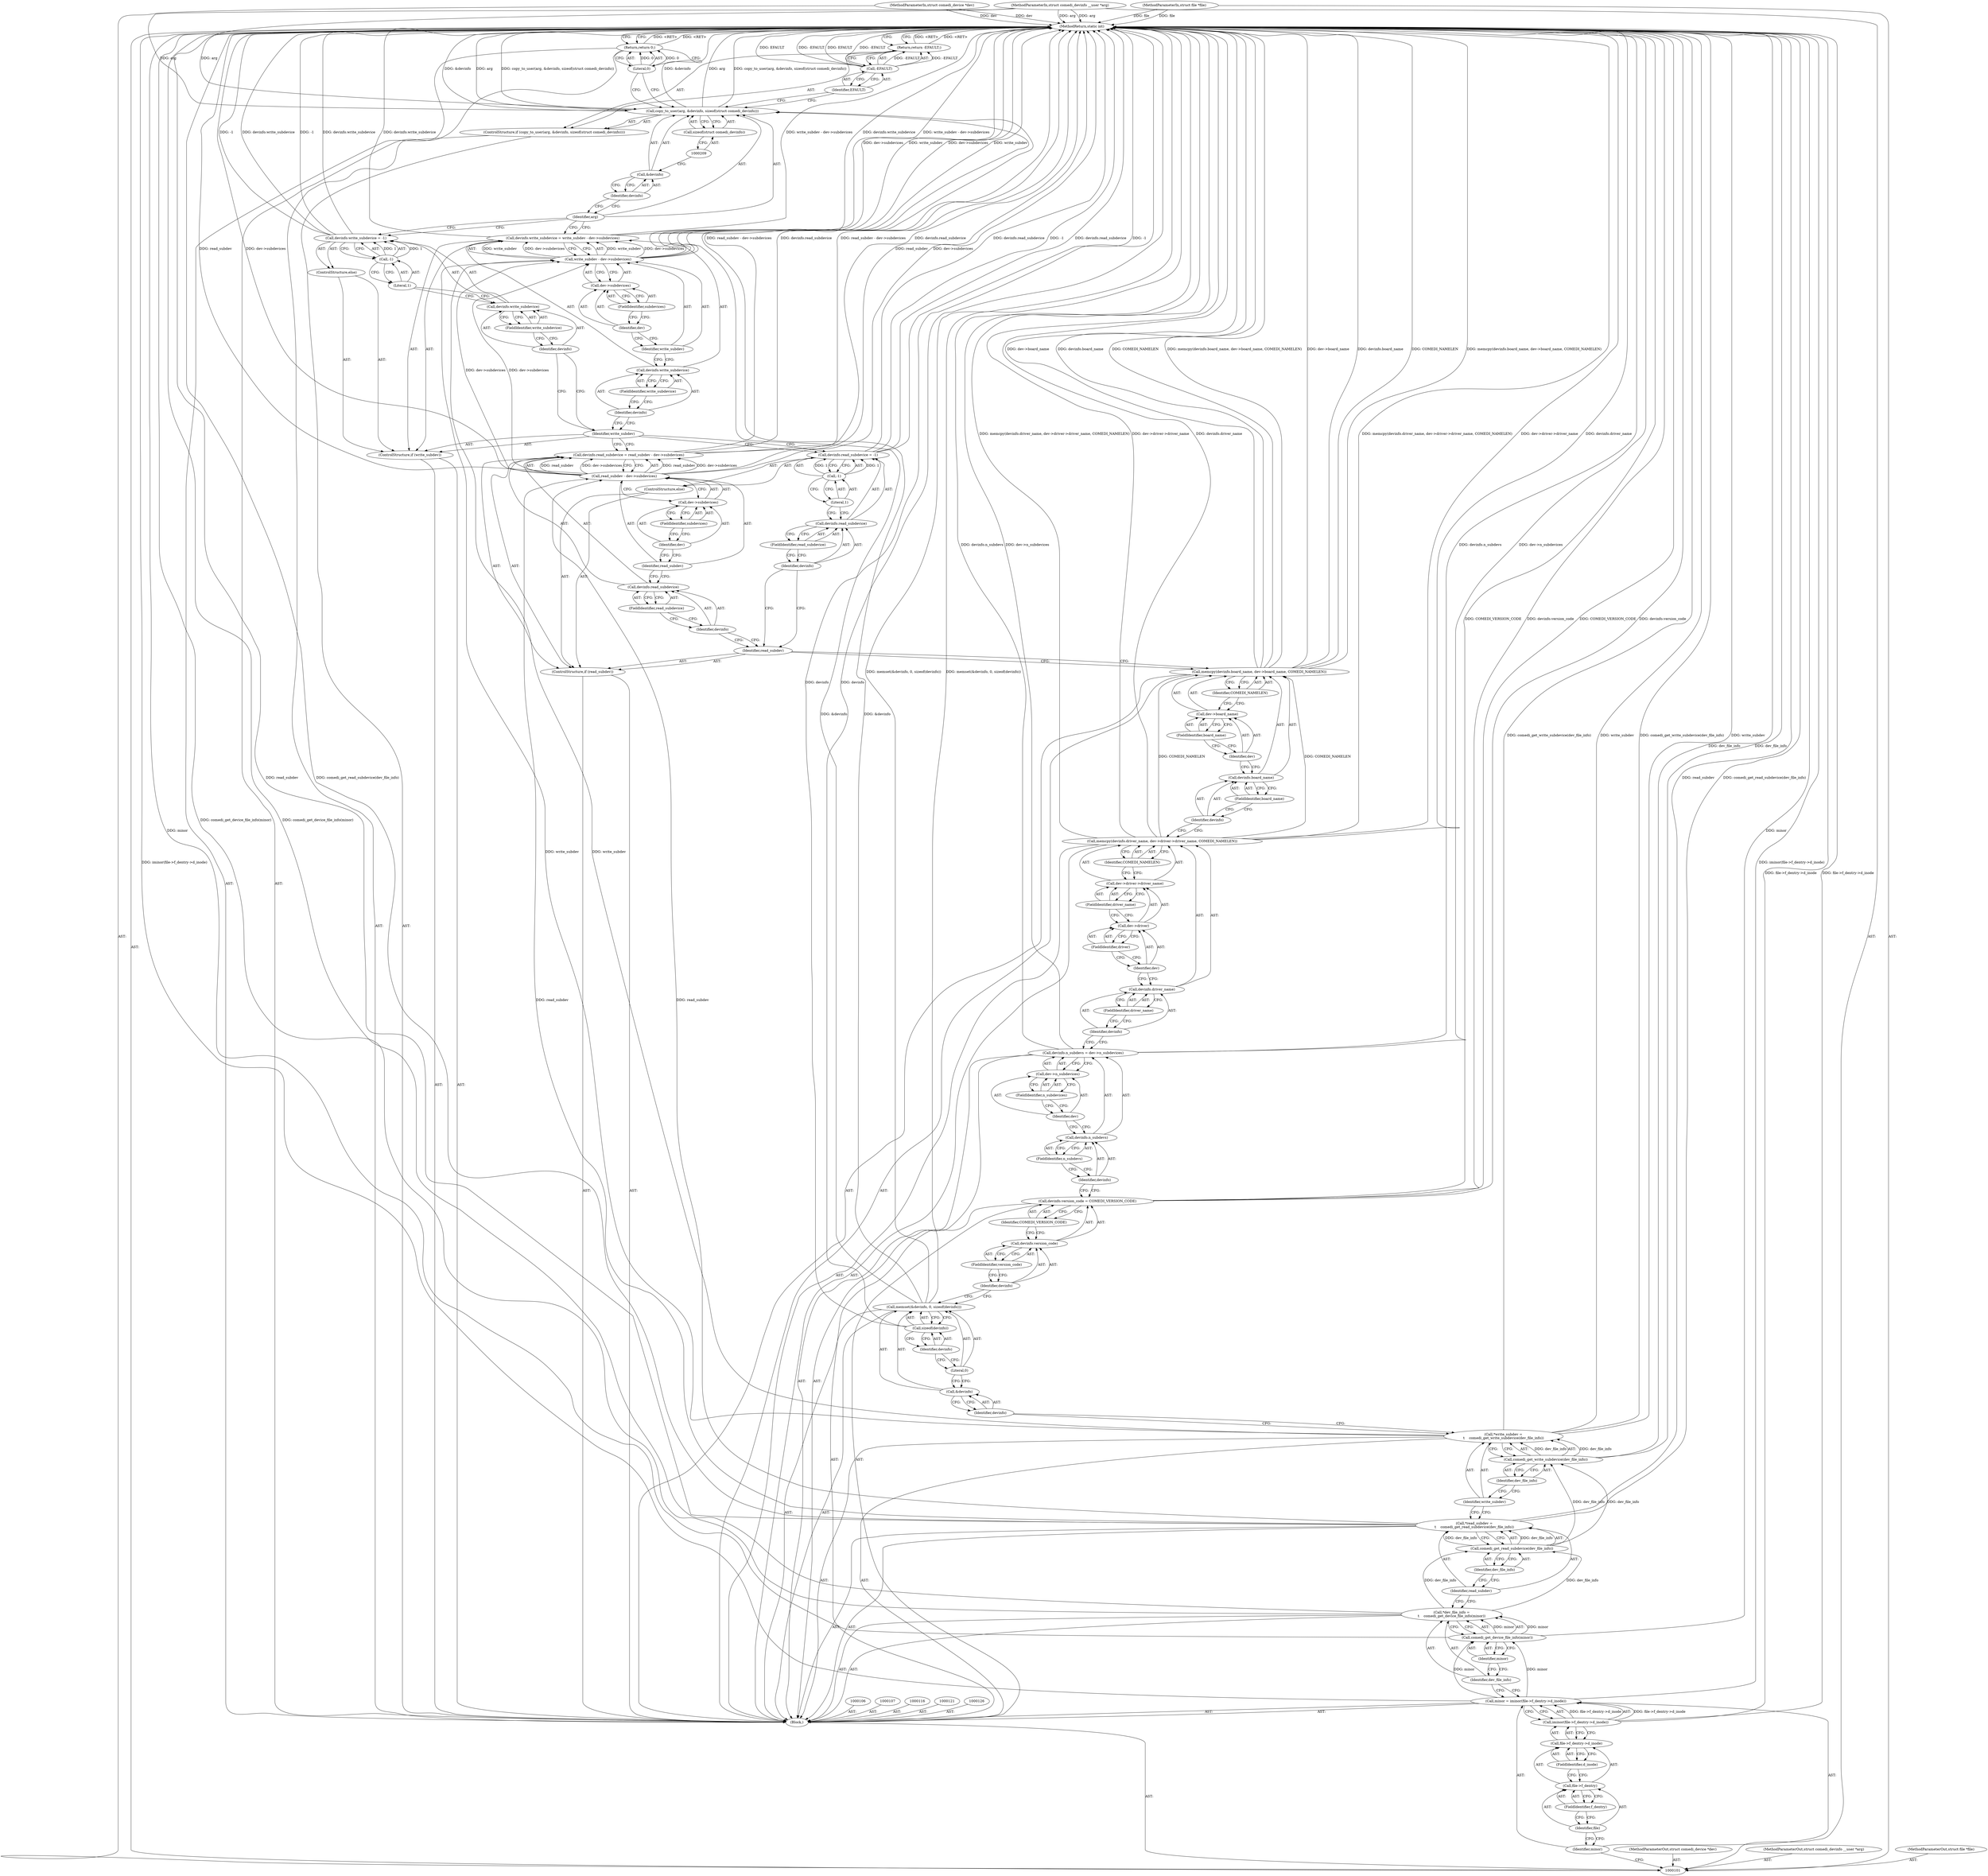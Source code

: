 digraph "1_linux_819cbb120eaec7e014e5abd029260db1ca8c5735" {
"1000215" [label="(MethodReturn,static int)"];
"1000102" [label="(MethodParameterIn,struct comedi_device *dev)"];
"1000294" [label="(MethodParameterOut,struct comedi_device *dev)"];
"1000125" [label="(Identifier,dev_file_info)"];
"1000124" [label="(Call,comedi_get_read_subdevice(dev_file_info))"];
"1000127" [label="(Call,*write_subdev =\n\t    comedi_get_write_subdevice(dev_file_info))"];
"1000128" [label="(Identifier,write_subdev)"];
"1000130" [label="(Identifier,dev_file_info)"];
"1000129" [label="(Call,comedi_get_write_subdevice(dev_file_info))"];
"1000131" [label="(Call,memset(&devinfo, 0, sizeof(devinfo)))"];
"1000134" [label="(Literal,0)"];
"1000135" [label="(Call,sizeof(devinfo))"];
"1000136" [label="(Identifier,devinfo)"];
"1000132" [label="(Call,&devinfo)"];
"1000133" [label="(Identifier,devinfo)"];
"1000140" [label="(FieldIdentifier,version_code)"];
"1000137" [label="(Call,devinfo.version_code = COMEDI_VERSION_CODE)"];
"1000138" [label="(Call,devinfo.version_code)"];
"1000139" [label="(Identifier,devinfo)"];
"1000141" [label="(Identifier,COMEDI_VERSION_CODE)"];
"1000145" [label="(FieldIdentifier,n_subdevs)"];
"1000142" [label="(Call,devinfo.n_subdevs = dev->n_subdevices)"];
"1000143" [label="(Call,devinfo.n_subdevs)"];
"1000144" [label="(Identifier,devinfo)"];
"1000146" [label="(Call,dev->n_subdevices)"];
"1000147" [label="(Identifier,dev)"];
"1000148" [label="(FieldIdentifier,n_subdevices)"];
"1000149" [label="(Call,memcpy(devinfo.driver_name, dev->driver->driver_name, COMEDI_NAMELEN))"];
"1000152" [label="(FieldIdentifier,driver_name)"];
"1000153" [label="(Call,dev->driver->driver_name)"];
"1000154" [label="(Call,dev->driver)"];
"1000155" [label="(Identifier,dev)"];
"1000156" [label="(FieldIdentifier,driver)"];
"1000157" [label="(FieldIdentifier,driver_name)"];
"1000158" [label="(Identifier,COMEDI_NAMELEN)"];
"1000150" [label="(Call,devinfo.driver_name)"];
"1000151" [label="(Identifier,devinfo)"];
"1000103" [label="(MethodParameterIn,struct comedi_devinfo __user *arg)"];
"1000295" [label="(MethodParameterOut,struct comedi_devinfo __user *arg)"];
"1000159" [label="(Call,memcpy(devinfo.board_name, dev->board_name, COMEDI_NAMELEN))"];
"1000162" [label="(FieldIdentifier,board_name)"];
"1000163" [label="(Call,dev->board_name)"];
"1000164" [label="(Identifier,dev)"];
"1000165" [label="(FieldIdentifier,board_name)"];
"1000166" [label="(Identifier,COMEDI_NAMELEN)"];
"1000160" [label="(Call,devinfo.board_name)"];
"1000161" [label="(Identifier,devinfo)"];
"1000167" [label="(ControlStructure,if (read_subdev))"];
"1000168" [label="(Identifier,read_subdev)"];
"1000172" [label="(FieldIdentifier,read_subdevice)"];
"1000173" [label="(Call,read_subdev - dev->subdevices)"];
"1000174" [label="(Identifier,read_subdev)"];
"1000169" [label="(Call,devinfo.read_subdevice = read_subdev - dev->subdevices)"];
"1000170" [label="(Call,devinfo.read_subdevice)"];
"1000171" [label="(Identifier,devinfo)"];
"1000175" [label="(Call,dev->subdevices)"];
"1000176" [label="(Identifier,dev)"];
"1000177" [label="(FieldIdentifier,subdevices)"];
"1000178" [label="(ControlStructure,else)"];
"1000182" [label="(FieldIdentifier,read_subdevice)"];
"1000179" [label="(Call,devinfo.read_subdevice = -1)"];
"1000180" [label="(Call,devinfo.read_subdevice)"];
"1000181" [label="(Identifier,devinfo)"];
"1000183" [label="(Call,-1)"];
"1000184" [label="(Literal,1)"];
"1000185" [label="(ControlStructure,if (write_subdev))"];
"1000186" [label="(Identifier,write_subdev)"];
"1000190" [label="(FieldIdentifier,write_subdevice)"];
"1000187" [label="(Call,devinfo.write_subdevice = write_subdev - dev->subdevices)"];
"1000188" [label="(Call,devinfo.write_subdevice)"];
"1000189" [label="(Identifier,devinfo)"];
"1000191" [label="(Call,write_subdev - dev->subdevices)"];
"1000192" [label="(Identifier,write_subdev)"];
"1000193" [label="(Call,dev->subdevices)"];
"1000194" [label="(Identifier,dev)"];
"1000195" [label="(FieldIdentifier,subdevices)"];
"1000196" [label="(ControlStructure,else)"];
"1000104" [label="(MethodParameterIn,struct file *file)"];
"1000296" [label="(MethodParameterOut,struct file *file)"];
"1000200" [label="(FieldIdentifier,write_subdevice)"];
"1000197" [label="(Call,devinfo.write_subdevice = -1)"];
"1000198" [label="(Call,devinfo.write_subdevice)"];
"1000199" [label="(Identifier,devinfo)"];
"1000201" [label="(Call,-1)"];
"1000202" [label="(Literal,1)"];
"1000203" [label="(ControlStructure,if (copy_to_user(arg, &devinfo, sizeof(struct comedi_devinfo))))"];
"1000205" [label="(Identifier,arg)"];
"1000206" [label="(Call,&devinfo)"];
"1000207" [label="(Identifier,devinfo)"];
"1000208" [label="(Call,sizeof(struct comedi_devinfo))"];
"1000204" [label="(Call,copy_to_user(arg, &devinfo, sizeof(struct comedi_devinfo)))"];
"1000212" [label="(Identifier,EFAULT)"];
"1000210" [label="(Return,return -EFAULT;)"];
"1000211" [label="(Call,-EFAULT)"];
"1000213" [label="(Return,return 0;)"];
"1000214" [label="(Literal,0)"];
"1000105" [label="(Block,)"];
"1000108" [label="(Call,minor = iminor(file->f_dentry->d_inode))"];
"1000109" [label="(Identifier,minor)"];
"1000110" [label="(Call,iminor(file->f_dentry->d_inode))"];
"1000111" [label="(Call,file->f_dentry->d_inode)"];
"1000112" [label="(Call,file->f_dentry)"];
"1000113" [label="(Identifier,file)"];
"1000114" [label="(FieldIdentifier,f_dentry)"];
"1000115" [label="(FieldIdentifier,d_inode)"];
"1000117" [label="(Call,*dev_file_info =\n\t    comedi_get_device_file_info(minor))"];
"1000118" [label="(Identifier,dev_file_info)"];
"1000120" [label="(Identifier,minor)"];
"1000119" [label="(Call,comedi_get_device_file_info(minor))"];
"1000122" [label="(Call,*read_subdev =\n\t    comedi_get_read_subdevice(dev_file_info))"];
"1000123" [label="(Identifier,read_subdev)"];
"1000215" -> "1000101"  [label="AST: "];
"1000215" -> "1000210"  [label="CFG: "];
"1000215" -> "1000213"  [label="CFG: "];
"1000210" -> "1000215"  [label="DDG: <RET>"];
"1000213" -> "1000215"  [label="DDG: <RET>"];
"1000129" -> "1000215"  [label="DDG: dev_file_info"];
"1000197" -> "1000215"  [label="DDG: -1"];
"1000197" -> "1000215"  [label="DDG: devinfo.write_subdevice"];
"1000159" -> "1000215"  [label="DDG: devinfo.board_name"];
"1000159" -> "1000215"  [label="DDG: COMEDI_NAMELEN"];
"1000159" -> "1000215"  [label="DDG: memcpy(devinfo.board_name, dev->board_name, COMEDI_NAMELEN)"];
"1000159" -> "1000215"  [label="DDG: dev->board_name"];
"1000102" -> "1000215"  [label="DDG: dev"];
"1000211" -> "1000215"  [label="DDG: EFAULT"];
"1000211" -> "1000215"  [label="DDG: -EFAULT"];
"1000187" -> "1000215"  [label="DDG: devinfo.write_subdevice"];
"1000187" -> "1000215"  [label="DDG: write_subdev - dev->subdevices"];
"1000104" -> "1000215"  [label="DDG: file"];
"1000204" -> "1000215"  [label="DDG: &devinfo"];
"1000204" -> "1000215"  [label="DDG: arg"];
"1000204" -> "1000215"  [label="DDG: copy_to_user(arg, &devinfo, sizeof(struct comedi_devinfo))"];
"1000122" -> "1000215"  [label="DDG: read_subdev"];
"1000122" -> "1000215"  [label="DDG: comedi_get_read_subdevice(dev_file_info)"];
"1000137" -> "1000215"  [label="DDG: COMEDI_VERSION_CODE"];
"1000137" -> "1000215"  [label="DDG: devinfo.version_code"];
"1000127" -> "1000215"  [label="DDG: comedi_get_write_subdevice(dev_file_info)"];
"1000127" -> "1000215"  [label="DDG: write_subdev"];
"1000103" -> "1000215"  [label="DDG: arg"];
"1000179" -> "1000215"  [label="DDG: devinfo.read_subdevice"];
"1000179" -> "1000215"  [label="DDG: -1"];
"1000149" -> "1000215"  [label="DDG: memcpy(devinfo.driver_name, dev->driver->driver_name, COMEDI_NAMELEN)"];
"1000149" -> "1000215"  [label="DDG: dev->driver->driver_name"];
"1000149" -> "1000215"  [label="DDG: devinfo.driver_name"];
"1000191" -> "1000215"  [label="DDG: dev->subdevices"];
"1000191" -> "1000215"  [label="DDG: write_subdev"];
"1000108" -> "1000215"  [label="DDG: iminor(file->f_dentry->d_inode)"];
"1000119" -> "1000215"  [label="DDG: minor"];
"1000169" -> "1000215"  [label="DDG: read_subdev - dev->subdevices"];
"1000169" -> "1000215"  [label="DDG: devinfo.read_subdevice"];
"1000142" -> "1000215"  [label="DDG: devinfo.n_subdevs"];
"1000142" -> "1000215"  [label="DDG: dev->n_subdevices"];
"1000135" -> "1000215"  [label="DDG: devinfo"];
"1000117" -> "1000215"  [label="DDG: comedi_get_device_file_info(minor)"];
"1000110" -> "1000215"  [label="DDG: file->f_dentry->d_inode"];
"1000173" -> "1000215"  [label="DDG: read_subdev"];
"1000173" -> "1000215"  [label="DDG: dev->subdevices"];
"1000131" -> "1000215"  [label="DDG: memset(&devinfo, 0, sizeof(devinfo))"];
"1000102" -> "1000101"  [label="AST: "];
"1000102" -> "1000215"  [label="DDG: dev"];
"1000294" -> "1000101"  [label="AST: "];
"1000125" -> "1000124"  [label="AST: "];
"1000125" -> "1000123"  [label="CFG: "];
"1000124" -> "1000125"  [label="CFG: "];
"1000124" -> "1000122"  [label="AST: "];
"1000124" -> "1000125"  [label="CFG: "];
"1000125" -> "1000124"  [label="AST: "];
"1000122" -> "1000124"  [label="CFG: "];
"1000124" -> "1000122"  [label="DDG: dev_file_info"];
"1000117" -> "1000124"  [label="DDG: dev_file_info"];
"1000124" -> "1000129"  [label="DDG: dev_file_info"];
"1000127" -> "1000105"  [label="AST: "];
"1000127" -> "1000129"  [label="CFG: "];
"1000128" -> "1000127"  [label="AST: "];
"1000129" -> "1000127"  [label="AST: "];
"1000133" -> "1000127"  [label="CFG: "];
"1000127" -> "1000215"  [label="DDG: comedi_get_write_subdevice(dev_file_info)"];
"1000127" -> "1000215"  [label="DDG: write_subdev"];
"1000129" -> "1000127"  [label="DDG: dev_file_info"];
"1000127" -> "1000191"  [label="DDG: write_subdev"];
"1000128" -> "1000127"  [label="AST: "];
"1000128" -> "1000122"  [label="CFG: "];
"1000130" -> "1000128"  [label="CFG: "];
"1000130" -> "1000129"  [label="AST: "];
"1000130" -> "1000128"  [label="CFG: "];
"1000129" -> "1000130"  [label="CFG: "];
"1000129" -> "1000127"  [label="AST: "];
"1000129" -> "1000130"  [label="CFG: "];
"1000130" -> "1000129"  [label="AST: "];
"1000127" -> "1000129"  [label="CFG: "];
"1000129" -> "1000215"  [label="DDG: dev_file_info"];
"1000129" -> "1000127"  [label="DDG: dev_file_info"];
"1000124" -> "1000129"  [label="DDG: dev_file_info"];
"1000131" -> "1000105"  [label="AST: "];
"1000131" -> "1000135"  [label="CFG: "];
"1000132" -> "1000131"  [label="AST: "];
"1000134" -> "1000131"  [label="AST: "];
"1000135" -> "1000131"  [label="AST: "];
"1000139" -> "1000131"  [label="CFG: "];
"1000131" -> "1000215"  [label="DDG: memset(&devinfo, 0, sizeof(devinfo))"];
"1000131" -> "1000204"  [label="DDG: &devinfo"];
"1000134" -> "1000131"  [label="AST: "];
"1000134" -> "1000132"  [label="CFG: "];
"1000136" -> "1000134"  [label="CFG: "];
"1000135" -> "1000131"  [label="AST: "];
"1000135" -> "1000136"  [label="CFG: "];
"1000136" -> "1000135"  [label="AST: "];
"1000131" -> "1000135"  [label="CFG: "];
"1000135" -> "1000215"  [label="DDG: devinfo"];
"1000136" -> "1000135"  [label="AST: "];
"1000136" -> "1000134"  [label="CFG: "];
"1000135" -> "1000136"  [label="CFG: "];
"1000132" -> "1000131"  [label="AST: "];
"1000132" -> "1000133"  [label="CFG: "];
"1000133" -> "1000132"  [label="AST: "];
"1000134" -> "1000132"  [label="CFG: "];
"1000133" -> "1000132"  [label="AST: "];
"1000133" -> "1000127"  [label="CFG: "];
"1000132" -> "1000133"  [label="CFG: "];
"1000140" -> "1000138"  [label="AST: "];
"1000140" -> "1000139"  [label="CFG: "];
"1000138" -> "1000140"  [label="CFG: "];
"1000137" -> "1000105"  [label="AST: "];
"1000137" -> "1000141"  [label="CFG: "];
"1000138" -> "1000137"  [label="AST: "];
"1000141" -> "1000137"  [label="AST: "];
"1000144" -> "1000137"  [label="CFG: "];
"1000137" -> "1000215"  [label="DDG: COMEDI_VERSION_CODE"];
"1000137" -> "1000215"  [label="DDG: devinfo.version_code"];
"1000138" -> "1000137"  [label="AST: "];
"1000138" -> "1000140"  [label="CFG: "];
"1000139" -> "1000138"  [label="AST: "];
"1000140" -> "1000138"  [label="AST: "];
"1000141" -> "1000138"  [label="CFG: "];
"1000139" -> "1000138"  [label="AST: "];
"1000139" -> "1000131"  [label="CFG: "];
"1000140" -> "1000139"  [label="CFG: "];
"1000141" -> "1000137"  [label="AST: "];
"1000141" -> "1000138"  [label="CFG: "];
"1000137" -> "1000141"  [label="CFG: "];
"1000145" -> "1000143"  [label="AST: "];
"1000145" -> "1000144"  [label="CFG: "];
"1000143" -> "1000145"  [label="CFG: "];
"1000142" -> "1000105"  [label="AST: "];
"1000142" -> "1000146"  [label="CFG: "];
"1000143" -> "1000142"  [label="AST: "];
"1000146" -> "1000142"  [label="AST: "];
"1000151" -> "1000142"  [label="CFG: "];
"1000142" -> "1000215"  [label="DDG: devinfo.n_subdevs"];
"1000142" -> "1000215"  [label="DDG: dev->n_subdevices"];
"1000143" -> "1000142"  [label="AST: "];
"1000143" -> "1000145"  [label="CFG: "];
"1000144" -> "1000143"  [label="AST: "];
"1000145" -> "1000143"  [label="AST: "];
"1000147" -> "1000143"  [label="CFG: "];
"1000144" -> "1000143"  [label="AST: "];
"1000144" -> "1000137"  [label="CFG: "];
"1000145" -> "1000144"  [label="CFG: "];
"1000146" -> "1000142"  [label="AST: "];
"1000146" -> "1000148"  [label="CFG: "];
"1000147" -> "1000146"  [label="AST: "];
"1000148" -> "1000146"  [label="AST: "];
"1000142" -> "1000146"  [label="CFG: "];
"1000147" -> "1000146"  [label="AST: "];
"1000147" -> "1000143"  [label="CFG: "];
"1000148" -> "1000147"  [label="CFG: "];
"1000148" -> "1000146"  [label="AST: "];
"1000148" -> "1000147"  [label="CFG: "];
"1000146" -> "1000148"  [label="CFG: "];
"1000149" -> "1000105"  [label="AST: "];
"1000149" -> "1000158"  [label="CFG: "];
"1000150" -> "1000149"  [label="AST: "];
"1000153" -> "1000149"  [label="AST: "];
"1000158" -> "1000149"  [label="AST: "];
"1000161" -> "1000149"  [label="CFG: "];
"1000149" -> "1000215"  [label="DDG: memcpy(devinfo.driver_name, dev->driver->driver_name, COMEDI_NAMELEN)"];
"1000149" -> "1000215"  [label="DDG: dev->driver->driver_name"];
"1000149" -> "1000215"  [label="DDG: devinfo.driver_name"];
"1000149" -> "1000159"  [label="DDG: COMEDI_NAMELEN"];
"1000152" -> "1000150"  [label="AST: "];
"1000152" -> "1000151"  [label="CFG: "];
"1000150" -> "1000152"  [label="CFG: "];
"1000153" -> "1000149"  [label="AST: "];
"1000153" -> "1000157"  [label="CFG: "];
"1000154" -> "1000153"  [label="AST: "];
"1000157" -> "1000153"  [label="AST: "];
"1000158" -> "1000153"  [label="CFG: "];
"1000154" -> "1000153"  [label="AST: "];
"1000154" -> "1000156"  [label="CFG: "];
"1000155" -> "1000154"  [label="AST: "];
"1000156" -> "1000154"  [label="AST: "];
"1000157" -> "1000154"  [label="CFG: "];
"1000155" -> "1000154"  [label="AST: "];
"1000155" -> "1000150"  [label="CFG: "];
"1000156" -> "1000155"  [label="CFG: "];
"1000156" -> "1000154"  [label="AST: "];
"1000156" -> "1000155"  [label="CFG: "];
"1000154" -> "1000156"  [label="CFG: "];
"1000157" -> "1000153"  [label="AST: "];
"1000157" -> "1000154"  [label="CFG: "];
"1000153" -> "1000157"  [label="CFG: "];
"1000158" -> "1000149"  [label="AST: "];
"1000158" -> "1000153"  [label="CFG: "];
"1000149" -> "1000158"  [label="CFG: "];
"1000150" -> "1000149"  [label="AST: "];
"1000150" -> "1000152"  [label="CFG: "];
"1000151" -> "1000150"  [label="AST: "];
"1000152" -> "1000150"  [label="AST: "];
"1000155" -> "1000150"  [label="CFG: "];
"1000151" -> "1000150"  [label="AST: "];
"1000151" -> "1000142"  [label="CFG: "];
"1000152" -> "1000151"  [label="CFG: "];
"1000103" -> "1000101"  [label="AST: "];
"1000103" -> "1000215"  [label="DDG: arg"];
"1000103" -> "1000204"  [label="DDG: arg"];
"1000295" -> "1000101"  [label="AST: "];
"1000159" -> "1000105"  [label="AST: "];
"1000159" -> "1000166"  [label="CFG: "];
"1000160" -> "1000159"  [label="AST: "];
"1000163" -> "1000159"  [label="AST: "];
"1000166" -> "1000159"  [label="AST: "];
"1000168" -> "1000159"  [label="CFG: "];
"1000159" -> "1000215"  [label="DDG: devinfo.board_name"];
"1000159" -> "1000215"  [label="DDG: COMEDI_NAMELEN"];
"1000159" -> "1000215"  [label="DDG: memcpy(devinfo.board_name, dev->board_name, COMEDI_NAMELEN)"];
"1000159" -> "1000215"  [label="DDG: dev->board_name"];
"1000149" -> "1000159"  [label="DDG: COMEDI_NAMELEN"];
"1000162" -> "1000160"  [label="AST: "];
"1000162" -> "1000161"  [label="CFG: "];
"1000160" -> "1000162"  [label="CFG: "];
"1000163" -> "1000159"  [label="AST: "];
"1000163" -> "1000165"  [label="CFG: "];
"1000164" -> "1000163"  [label="AST: "];
"1000165" -> "1000163"  [label="AST: "];
"1000166" -> "1000163"  [label="CFG: "];
"1000164" -> "1000163"  [label="AST: "];
"1000164" -> "1000160"  [label="CFG: "];
"1000165" -> "1000164"  [label="CFG: "];
"1000165" -> "1000163"  [label="AST: "];
"1000165" -> "1000164"  [label="CFG: "];
"1000163" -> "1000165"  [label="CFG: "];
"1000166" -> "1000159"  [label="AST: "];
"1000166" -> "1000163"  [label="CFG: "];
"1000159" -> "1000166"  [label="CFG: "];
"1000160" -> "1000159"  [label="AST: "];
"1000160" -> "1000162"  [label="CFG: "];
"1000161" -> "1000160"  [label="AST: "];
"1000162" -> "1000160"  [label="AST: "];
"1000164" -> "1000160"  [label="CFG: "];
"1000161" -> "1000160"  [label="AST: "];
"1000161" -> "1000149"  [label="CFG: "];
"1000162" -> "1000161"  [label="CFG: "];
"1000167" -> "1000105"  [label="AST: "];
"1000168" -> "1000167"  [label="AST: "];
"1000169" -> "1000167"  [label="AST: "];
"1000178" -> "1000167"  [label="AST: "];
"1000168" -> "1000167"  [label="AST: "];
"1000168" -> "1000159"  [label="CFG: "];
"1000171" -> "1000168"  [label="CFG: "];
"1000181" -> "1000168"  [label="CFG: "];
"1000172" -> "1000170"  [label="AST: "];
"1000172" -> "1000171"  [label="CFG: "];
"1000170" -> "1000172"  [label="CFG: "];
"1000173" -> "1000169"  [label="AST: "];
"1000173" -> "1000175"  [label="CFG: "];
"1000174" -> "1000173"  [label="AST: "];
"1000175" -> "1000173"  [label="AST: "];
"1000169" -> "1000173"  [label="CFG: "];
"1000173" -> "1000215"  [label="DDG: read_subdev"];
"1000173" -> "1000215"  [label="DDG: dev->subdevices"];
"1000173" -> "1000169"  [label="DDG: read_subdev"];
"1000173" -> "1000169"  [label="DDG: dev->subdevices"];
"1000122" -> "1000173"  [label="DDG: read_subdev"];
"1000173" -> "1000191"  [label="DDG: dev->subdevices"];
"1000174" -> "1000173"  [label="AST: "];
"1000174" -> "1000170"  [label="CFG: "];
"1000176" -> "1000174"  [label="CFG: "];
"1000169" -> "1000167"  [label="AST: "];
"1000169" -> "1000173"  [label="CFG: "];
"1000170" -> "1000169"  [label="AST: "];
"1000173" -> "1000169"  [label="AST: "];
"1000186" -> "1000169"  [label="CFG: "];
"1000169" -> "1000215"  [label="DDG: read_subdev - dev->subdevices"];
"1000169" -> "1000215"  [label="DDG: devinfo.read_subdevice"];
"1000173" -> "1000169"  [label="DDG: read_subdev"];
"1000173" -> "1000169"  [label="DDG: dev->subdevices"];
"1000170" -> "1000169"  [label="AST: "];
"1000170" -> "1000172"  [label="CFG: "];
"1000171" -> "1000170"  [label="AST: "];
"1000172" -> "1000170"  [label="AST: "];
"1000174" -> "1000170"  [label="CFG: "];
"1000171" -> "1000170"  [label="AST: "];
"1000171" -> "1000168"  [label="CFG: "];
"1000172" -> "1000171"  [label="CFG: "];
"1000175" -> "1000173"  [label="AST: "];
"1000175" -> "1000177"  [label="CFG: "];
"1000176" -> "1000175"  [label="AST: "];
"1000177" -> "1000175"  [label="AST: "];
"1000173" -> "1000175"  [label="CFG: "];
"1000176" -> "1000175"  [label="AST: "];
"1000176" -> "1000174"  [label="CFG: "];
"1000177" -> "1000176"  [label="CFG: "];
"1000177" -> "1000175"  [label="AST: "];
"1000177" -> "1000176"  [label="CFG: "];
"1000175" -> "1000177"  [label="CFG: "];
"1000178" -> "1000167"  [label="AST: "];
"1000179" -> "1000178"  [label="AST: "];
"1000182" -> "1000180"  [label="AST: "];
"1000182" -> "1000181"  [label="CFG: "];
"1000180" -> "1000182"  [label="CFG: "];
"1000179" -> "1000178"  [label="AST: "];
"1000179" -> "1000183"  [label="CFG: "];
"1000180" -> "1000179"  [label="AST: "];
"1000183" -> "1000179"  [label="AST: "];
"1000186" -> "1000179"  [label="CFG: "];
"1000179" -> "1000215"  [label="DDG: devinfo.read_subdevice"];
"1000179" -> "1000215"  [label="DDG: -1"];
"1000183" -> "1000179"  [label="DDG: 1"];
"1000180" -> "1000179"  [label="AST: "];
"1000180" -> "1000182"  [label="CFG: "];
"1000181" -> "1000180"  [label="AST: "];
"1000182" -> "1000180"  [label="AST: "];
"1000184" -> "1000180"  [label="CFG: "];
"1000181" -> "1000180"  [label="AST: "];
"1000181" -> "1000168"  [label="CFG: "];
"1000182" -> "1000181"  [label="CFG: "];
"1000183" -> "1000179"  [label="AST: "];
"1000183" -> "1000184"  [label="CFG: "];
"1000184" -> "1000183"  [label="AST: "];
"1000179" -> "1000183"  [label="CFG: "];
"1000183" -> "1000179"  [label="DDG: 1"];
"1000184" -> "1000183"  [label="AST: "];
"1000184" -> "1000180"  [label="CFG: "];
"1000183" -> "1000184"  [label="CFG: "];
"1000185" -> "1000105"  [label="AST: "];
"1000186" -> "1000185"  [label="AST: "];
"1000187" -> "1000185"  [label="AST: "];
"1000196" -> "1000185"  [label="AST: "];
"1000186" -> "1000185"  [label="AST: "];
"1000186" -> "1000169"  [label="CFG: "];
"1000186" -> "1000179"  [label="CFG: "];
"1000189" -> "1000186"  [label="CFG: "];
"1000199" -> "1000186"  [label="CFG: "];
"1000190" -> "1000188"  [label="AST: "];
"1000190" -> "1000189"  [label="CFG: "];
"1000188" -> "1000190"  [label="CFG: "];
"1000187" -> "1000185"  [label="AST: "];
"1000187" -> "1000191"  [label="CFG: "];
"1000188" -> "1000187"  [label="AST: "];
"1000191" -> "1000187"  [label="AST: "];
"1000205" -> "1000187"  [label="CFG: "];
"1000187" -> "1000215"  [label="DDG: devinfo.write_subdevice"];
"1000187" -> "1000215"  [label="DDG: write_subdev - dev->subdevices"];
"1000191" -> "1000187"  [label="DDG: write_subdev"];
"1000191" -> "1000187"  [label="DDG: dev->subdevices"];
"1000188" -> "1000187"  [label="AST: "];
"1000188" -> "1000190"  [label="CFG: "];
"1000189" -> "1000188"  [label="AST: "];
"1000190" -> "1000188"  [label="AST: "];
"1000192" -> "1000188"  [label="CFG: "];
"1000189" -> "1000188"  [label="AST: "];
"1000189" -> "1000186"  [label="CFG: "];
"1000190" -> "1000189"  [label="CFG: "];
"1000191" -> "1000187"  [label="AST: "];
"1000191" -> "1000193"  [label="CFG: "];
"1000192" -> "1000191"  [label="AST: "];
"1000193" -> "1000191"  [label="AST: "];
"1000187" -> "1000191"  [label="CFG: "];
"1000191" -> "1000215"  [label="DDG: dev->subdevices"];
"1000191" -> "1000215"  [label="DDG: write_subdev"];
"1000191" -> "1000187"  [label="DDG: write_subdev"];
"1000191" -> "1000187"  [label="DDG: dev->subdevices"];
"1000127" -> "1000191"  [label="DDG: write_subdev"];
"1000173" -> "1000191"  [label="DDG: dev->subdevices"];
"1000192" -> "1000191"  [label="AST: "];
"1000192" -> "1000188"  [label="CFG: "];
"1000194" -> "1000192"  [label="CFG: "];
"1000193" -> "1000191"  [label="AST: "];
"1000193" -> "1000195"  [label="CFG: "];
"1000194" -> "1000193"  [label="AST: "];
"1000195" -> "1000193"  [label="AST: "];
"1000191" -> "1000193"  [label="CFG: "];
"1000194" -> "1000193"  [label="AST: "];
"1000194" -> "1000192"  [label="CFG: "];
"1000195" -> "1000194"  [label="CFG: "];
"1000195" -> "1000193"  [label="AST: "];
"1000195" -> "1000194"  [label="CFG: "];
"1000193" -> "1000195"  [label="CFG: "];
"1000196" -> "1000185"  [label="AST: "];
"1000197" -> "1000196"  [label="AST: "];
"1000104" -> "1000101"  [label="AST: "];
"1000104" -> "1000215"  [label="DDG: file"];
"1000296" -> "1000101"  [label="AST: "];
"1000200" -> "1000198"  [label="AST: "];
"1000200" -> "1000199"  [label="CFG: "];
"1000198" -> "1000200"  [label="CFG: "];
"1000197" -> "1000196"  [label="AST: "];
"1000197" -> "1000201"  [label="CFG: "];
"1000198" -> "1000197"  [label="AST: "];
"1000201" -> "1000197"  [label="AST: "];
"1000205" -> "1000197"  [label="CFG: "];
"1000197" -> "1000215"  [label="DDG: -1"];
"1000197" -> "1000215"  [label="DDG: devinfo.write_subdevice"];
"1000201" -> "1000197"  [label="DDG: 1"];
"1000198" -> "1000197"  [label="AST: "];
"1000198" -> "1000200"  [label="CFG: "];
"1000199" -> "1000198"  [label="AST: "];
"1000200" -> "1000198"  [label="AST: "];
"1000202" -> "1000198"  [label="CFG: "];
"1000199" -> "1000198"  [label="AST: "];
"1000199" -> "1000186"  [label="CFG: "];
"1000200" -> "1000199"  [label="CFG: "];
"1000201" -> "1000197"  [label="AST: "];
"1000201" -> "1000202"  [label="CFG: "];
"1000202" -> "1000201"  [label="AST: "];
"1000197" -> "1000201"  [label="CFG: "];
"1000201" -> "1000197"  [label="DDG: 1"];
"1000202" -> "1000201"  [label="AST: "];
"1000202" -> "1000198"  [label="CFG: "];
"1000201" -> "1000202"  [label="CFG: "];
"1000203" -> "1000105"  [label="AST: "];
"1000204" -> "1000203"  [label="AST: "];
"1000210" -> "1000203"  [label="AST: "];
"1000205" -> "1000204"  [label="AST: "];
"1000205" -> "1000187"  [label="CFG: "];
"1000205" -> "1000197"  [label="CFG: "];
"1000207" -> "1000205"  [label="CFG: "];
"1000206" -> "1000204"  [label="AST: "];
"1000206" -> "1000207"  [label="CFG: "];
"1000207" -> "1000206"  [label="AST: "];
"1000209" -> "1000206"  [label="CFG: "];
"1000207" -> "1000206"  [label="AST: "];
"1000207" -> "1000205"  [label="CFG: "];
"1000206" -> "1000207"  [label="CFG: "];
"1000208" -> "1000204"  [label="AST: "];
"1000208" -> "1000209"  [label="CFG: "];
"1000209" -> "1000208"  [label="AST: "];
"1000204" -> "1000208"  [label="CFG: "];
"1000204" -> "1000203"  [label="AST: "];
"1000204" -> "1000208"  [label="CFG: "];
"1000205" -> "1000204"  [label="AST: "];
"1000206" -> "1000204"  [label="AST: "];
"1000208" -> "1000204"  [label="AST: "];
"1000212" -> "1000204"  [label="CFG: "];
"1000214" -> "1000204"  [label="CFG: "];
"1000204" -> "1000215"  [label="DDG: &devinfo"];
"1000204" -> "1000215"  [label="DDG: arg"];
"1000204" -> "1000215"  [label="DDG: copy_to_user(arg, &devinfo, sizeof(struct comedi_devinfo))"];
"1000103" -> "1000204"  [label="DDG: arg"];
"1000131" -> "1000204"  [label="DDG: &devinfo"];
"1000212" -> "1000211"  [label="AST: "];
"1000212" -> "1000204"  [label="CFG: "];
"1000211" -> "1000212"  [label="CFG: "];
"1000210" -> "1000203"  [label="AST: "];
"1000210" -> "1000211"  [label="CFG: "];
"1000211" -> "1000210"  [label="AST: "];
"1000215" -> "1000210"  [label="CFG: "];
"1000210" -> "1000215"  [label="DDG: <RET>"];
"1000211" -> "1000210"  [label="DDG: -EFAULT"];
"1000211" -> "1000210"  [label="AST: "];
"1000211" -> "1000212"  [label="CFG: "];
"1000212" -> "1000211"  [label="AST: "];
"1000210" -> "1000211"  [label="CFG: "];
"1000211" -> "1000215"  [label="DDG: EFAULT"];
"1000211" -> "1000215"  [label="DDG: -EFAULT"];
"1000211" -> "1000210"  [label="DDG: -EFAULT"];
"1000213" -> "1000105"  [label="AST: "];
"1000213" -> "1000214"  [label="CFG: "];
"1000214" -> "1000213"  [label="AST: "];
"1000215" -> "1000213"  [label="CFG: "];
"1000213" -> "1000215"  [label="DDG: <RET>"];
"1000214" -> "1000213"  [label="DDG: 0"];
"1000214" -> "1000213"  [label="AST: "];
"1000214" -> "1000204"  [label="CFG: "];
"1000213" -> "1000214"  [label="CFG: "];
"1000214" -> "1000213"  [label="DDG: 0"];
"1000105" -> "1000101"  [label="AST: "];
"1000106" -> "1000105"  [label="AST: "];
"1000107" -> "1000105"  [label="AST: "];
"1000108" -> "1000105"  [label="AST: "];
"1000116" -> "1000105"  [label="AST: "];
"1000117" -> "1000105"  [label="AST: "];
"1000121" -> "1000105"  [label="AST: "];
"1000122" -> "1000105"  [label="AST: "];
"1000126" -> "1000105"  [label="AST: "];
"1000127" -> "1000105"  [label="AST: "];
"1000131" -> "1000105"  [label="AST: "];
"1000137" -> "1000105"  [label="AST: "];
"1000142" -> "1000105"  [label="AST: "];
"1000149" -> "1000105"  [label="AST: "];
"1000159" -> "1000105"  [label="AST: "];
"1000167" -> "1000105"  [label="AST: "];
"1000185" -> "1000105"  [label="AST: "];
"1000203" -> "1000105"  [label="AST: "];
"1000213" -> "1000105"  [label="AST: "];
"1000108" -> "1000105"  [label="AST: "];
"1000108" -> "1000110"  [label="CFG: "];
"1000109" -> "1000108"  [label="AST: "];
"1000110" -> "1000108"  [label="AST: "];
"1000118" -> "1000108"  [label="CFG: "];
"1000108" -> "1000215"  [label="DDG: iminor(file->f_dentry->d_inode)"];
"1000110" -> "1000108"  [label="DDG: file->f_dentry->d_inode"];
"1000108" -> "1000119"  [label="DDG: minor"];
"1000109" -> "1000108"  [label="AST: "];
"1000109" -> "1000101"  [label="CFG: "];
"1000113" -> "1000109"  [label="CFG: "];
"1000110" -> "1000108"  [label="AST: "];
"1000110" -> "1000111"  [label="CFG: "];
"1000111" -> "1000110"  [label="AST: "];
"1000108" -> "1000110"  [label="CFG: "];
"1000110" -> "1000215"  [label="DDG: file->f_dentry->d_inode"];
"1000110" -> "1000108"  [label="DDG: file->f_dentry->d_inode"];
"1000111" -> "1000110"  [label="AST: "];
"1000111" -> "1000115"  [label="CFG: "];
"1000112" -> "1000111"  [label="AST: "];
"1000115" -> "1000111"  [label="AST: "];
"1000110" -> "1000111"  [label="CFG: "];
"1000112" -> "1000111"  [label="AST: "];
"1000112" -> "1000114"  [label="CFG: "];
"1000113" -> "1000112"  [label="AST: "];
"1000114" -> "1000112"  [label="AST: "];
"1000115" -> "1000112"  [label="CFG: "];
"1000113" -> "1000112"  [label="AST: "];
"1000113" -> "1000109"  [label="CFG: "];
"1000114" -> "1000113"  [label="CFG: "];
"1000114" -> "1000112"  [label="AST: "];
"1000114" -> "1000113"  [label="CFG: "];
"1000112" -> "1000114"  [label="CFG: "];
"1000115" -> "1000111"  [label="AST: "];
"1000115" -> "1000112"  [label="CFG: "];
"1000111" -> "1000115"  [label="CFG: "];
"1000117" -> "1000105"  [label="AST: "];
"1000117" -> "1000119"  [label="CFG: "];
"1000118" -> "1000117"  [label="AST: "];
"1000119" -> "1000117"  [label="AST: "];
"1000123" -> "1000117"  [label="CFG: "];
"1000117" -> "1000215"  [label="DDG: comedi_get_device_file_info(minor)"];
"1000119" -> "1000117"  [label="DDG: minor"];
"1000117" -> "1000124"  [label="DDG: dev_file_info"];
"1000118" -> "1000117"  [label="AST: "];
"1000118" -> "1000108"  [label="CFG: "];
"1000120" -> "1000118"  [label="CFG: "];
"1000120" -> "1000119"  [label="AST: "];
"1000120" -> "1000118"  [label="CFG: "];
"1000119" -> "1000120"  [label="CFG: "];
"1000119" -> "1000117"  [label="AST: "];
"1000119" -> "1000120"  [label="CFG: "];
"1000120" -> "1000119"  [label="AST: "];
"1000117" -> "1000119"  [label="CFG: "];
"1000119" -> "1000215"  [label="DDG: minor"];
"1000119" -> "1000117"  [label="DDG: minor"];
"1000108" -> "1000119"  [label="DDG: minor"];
"1000122" -> "1000105"  [label="AST: "];
"1000122" -> "1000124"  [label="CFG: "];
"1000123" -> "1000122"  [label="AST: "];
"1000124" -> "1000122"  [label="AST: "];
"1000128" -> "1000122"  [label="CFG: "];
"1000122" -> "1000215"  [label="DDG: read_subdev"];
"1000122" -> "1000215"  [label="DDG: comedi_get_read_subdevice(dev_file_info)"];
"1000124" -> "1000122"  [label="DDG: dev_file_info"];
"1000122" -> "1000173"  [label="DDG: read_subdev"];
"1000123" -> "1000122"  [label="AST: "];
"1000123" -> "1000117"  [label="CFG: "];
"1000125" -> "1000123"  [label="CFG: "];
}
